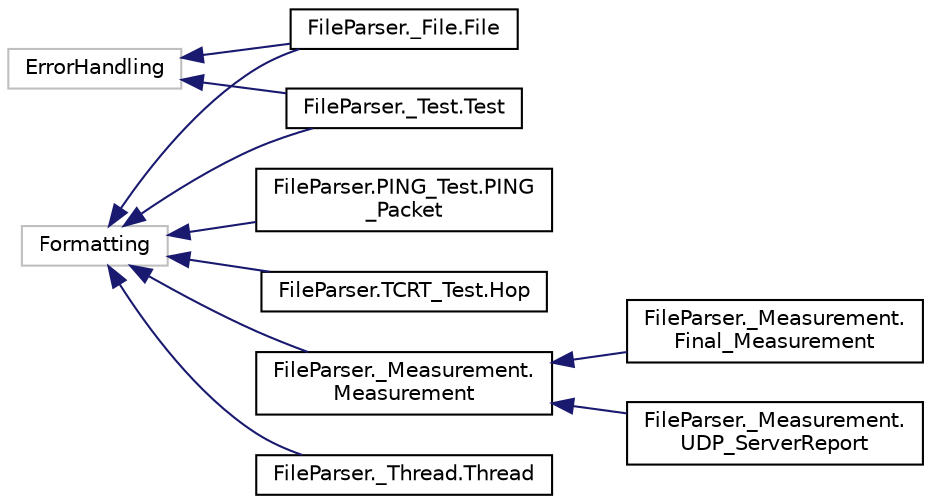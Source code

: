 digraph "Graphical Class Hierarchy"
{
  edge [fontname="Helvetica",fontsize="10",labelfontname="Helvetica",labelfontsize="10"];
  node [fontname="Helvetica",fontsize="10",shape=record];
  rankdir="LR";
  Node1 [label="Formatting",height=0.2,width=0.4,color="grey75", fillcolor="white", style="filled"];
  Node1 -> Node2 [dir="back",color="midnightblue",fontsize="10",style="solid",fontname="Helvetica"];
  Node2 [label="FileParser._File.File",height=0.2,width=0.4,color="black", fillcolor="white", style="filled",URL="$class_file_parser_1_1___file_1_1_file.html"];
  Node1 -> Node3 [dir="back",color="midnightblue",fontsize="10",style="solid",fontname="Helvetica"];
  Node3 [label="FileParser._Measurement.\lMeasurement",height=0.2,width=0.4,color="black", fillcolor="white", style="filled",URL="$class_file_parser_1_1___measurement_1_1_measurement.html"];
  Node3 -> Node4 [dir="back",color="midnightblue",fontsize="10",style="solid",fontname="Helvetica"];
  Node4 [label="FileParser._Measurement.\lFinal_Measurement",height=0.2,width=0.4,color="black", fillcolor="white", style="filled",URL="$class_file_parser_1_1___measurement_1_1_final___measurement.html"];
  Node3 -> Node5 [dir="back",color="midnightblue",fontsize="10",style="solid",fontname="Helvetica"];
  Node5 [label="FileParser._Measurement.\lUDP_ServerReport",height=0.2,width=0.4,color="black", fillcolor="white", style="filled",URL="$class_file_parser_1_1___measurement_1_1_u_d_p___server_report.html"];
  Node1 -> Node6 [dir="back",color="midnightblue",fontsize="10",style="solid",fontname="Helvetica"];
  Node6 [label="FileParser._Test.Test",height=0.2,width=0.4,color="black", fillcolor="white", style="filled",URL="$class_file_parser_1_1___test_1_1_test.html"];
  Node1 -> Node7 [dir="back",color="midnightblue",fontsize="10",style="solid",fontname="Helvetica"];
  Node7 [label="FileParser._Thread.Thread",height=0.2,width=0.4,color="black", fillcolor="white", style="filled",URL="$class_file_parser_1_1___thread_1_1_thread.html"];
  Node1 -> Node8 [dir="back",color="midnightblue",fontsize="10",style="solid",fontname="Helvetica"];
  Node8 [label="FileParser.PING_Test.PING\l_Packet",height=0.2,width=0.4,color="black", fillcolor="white", style="filled",URL="$class_file_parser_1_1_p_i_n_g___test_1_1_p_i_n_g___packet.html"];
  Node1 -> Node9 [dir="back",color="midnightblue",fontsize="10",style="solid",fontname="Helvetica"];
  Node9 [label="FileParser.TCRT_Test.Hop",height=0.2,width=0.4,color="black", fillcolor="white", style="filled",URL="$class_file_parser_1_1_t_c_r_t___test_1_1_hop.html"];
  Node10 [label="ErrorHandling",height=0.2,width=0.4,color="grey75", fillcolor="white", style="filled"];
  Node10 -> Node2 [dir="back",color="midnightblue",fontsize="10",style="solid",fontname="Helvetica"];
  Node10 -> Node6 [dir="back",color="midnightblue",fontsize="10",style="solid",fontname="Helvetica"];
}

